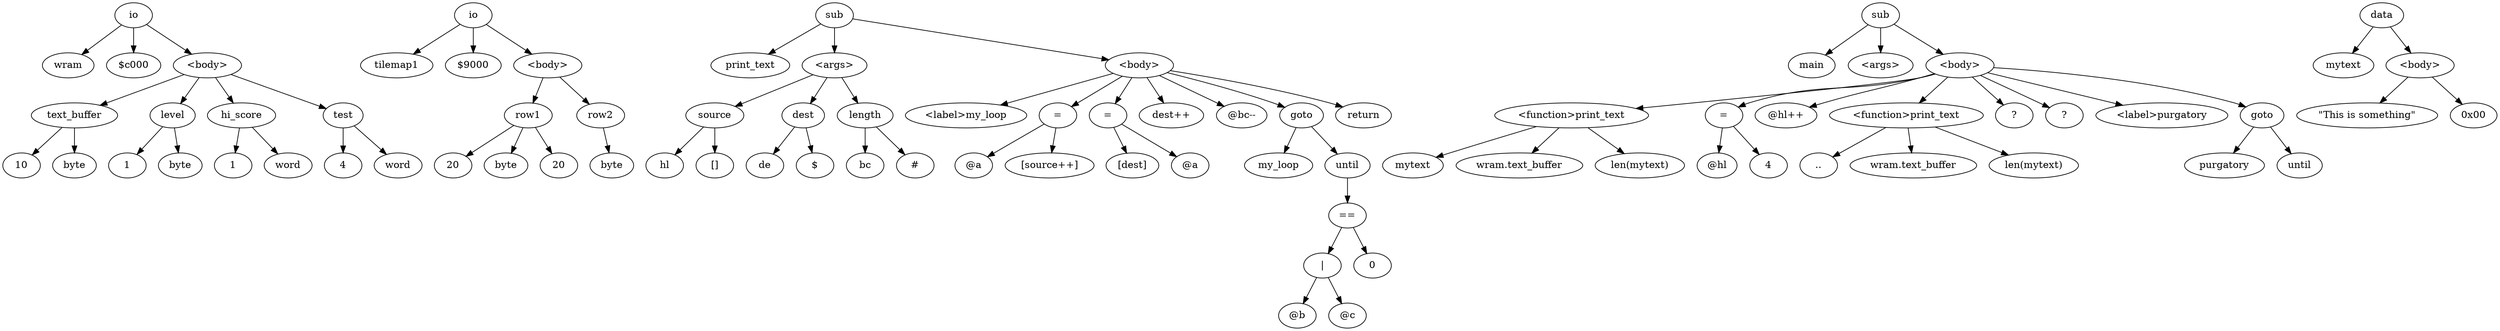 digraph test {


    ioBlock1[label="io"]
    ioBlock2[label="io"]
    subBlock1[label="sub"]
    subBlock2[label="sub"]
    dataBlock1[label="data"]

    { // io block 1
        ioBlock1Name[label="wram"]
            ioBlock1 -> ioBlock1Name
        ioBlock1Start[label="$c000"]
            ioBlock1 -> ioBlock1Start
        ioBlock1Body[label="<body>"]
            ioBlock1 -> ioBlock1Body

        ioBlock1BodyVar1[label="text_buffer"]
            ioBlock1Body -> ioBlock1BodyVar1
        ioBlock1BodyVar1Amount[label="10"]
            ioBlock1BodyVar1 -> ioBlock1BodyVar1Amount
        ioBlock1BodyVar1Unit[label="byte"]
            ioBlock1BodyVar1 -> ioBlock1BodyVar1Unit

        ioBlock1BodyVar2[label="level"]
            ioBlock1Body -> ioBlock1BodyVar2
        ioBlock1BodyVar2Amount[label="1"]
            ioBlock1BodyVar2 -> ioBlock1BodyVar2Amount
        ioBlock1BodyVar2Unit[label="byte"]
            ioBlock1BodyVar2 -> ioBlock1BodyVar2Unit

        ioBlock1BodyVar3[label="hi_score"]
            ioBlock1Body -> ioBlock1BodyVar3
        ioBlock1BodyVar3Amount[label="1"]
            ioBlock1BodyVar3 -> ioBlock1BodyVar3Amount
        ioBlock1BodyVar3Unit[label="word"]
            ioBlock1BodyVar3 -> ioBlock1BodyVar3Unit

        ioBlock1BodyVar4[label="test"]
            ioBlock1Body -> ioBlock1BodyVar4
        ioBlock1BodyVar4Amount[label="4"]
            ioBlock1BodyVar4 -> ioBlock1BodyVar4Amount
        ioBlock1BodyVar4Unit[label="word"]
            ioBlock1BodyVar4 -> ioBlock1BodyVar4Unit
    }

    { // io block 2
        ioBlock2Name[label="tilemap1"]
            ioBlock2 -> ioBlock2Name
        ioBlock2Start[label="$9000"]
            ioBlock2 -> ioBlock2Start
        ioBlock2Body[label="<body>"]
            ioBlock2 -> ioBlock2Body

        ioBlock2BodyVar1[label="row1"]
            ioBlock2Body -> ioBlock2BodyVar1
        ioBlock2BodyVar1Amount[label="20"]
            ioBlock2BodyVar1 -> ioBlock2BodyVar1Amount
        ioBlock22BodyVar1Unit[label="byte"]
            ioBlock2BodyVar1 -> ioBlock22BodyVar1Unit

        ioBlock2BodyVar2[label="row2"]
            ioBlock2Body -> ioBlock2BodyVar2
        ioBlock2BodyVar2Amount[label="20"]
            ioBlock2BodyVar1 -> ioBlock2BodyVar2Amount
        ioBlock2BodyVar2Unit[label="byte"]
            ioBlock2BodyVar2 -> ioBlock2BodyVar2Unit
    }

    { // sub 1
        subBlock1Name[label="print_text"]
            subBlock1 -> subBlock1Name
        subBlock1args[label="<args>"]
            subBlock1 -> subBlock1args
        subBlock1arg1Name[label="source"]
            subBlock1args -> subBlock1arg1Name
        subBlock1arg1Alias[label="hl"]
            subBlock1arg1Name -> subBlock1arg1Alias
        subBlock1arg1Type[label="[]"]
            subBlock1arg1Name -> subBlock1arg1Type
        subBlock1arg2Name[label="dest"]
            subBlock1args -> subBlock1arg2Name
        subBlock1arg2Alias[label="de"]
            subBlock1arg2Name -> subBlock1arg2Alias
        subBlock1arg2Type[label="$"]
            subBlock1arg2Name -> subBlock1arg2Type
        subBlock1arg3Name[label="length"]
            subBlock1args -> subBlock1arg3Name
        subBlock1arg3Alias[label="bc"]
            subBlock1arg3Name -> subBlock1arg3Alias
        subBlock1arg3Type[label="#"]
            subBlock1arg3Name -> subBlock1arg3Type

        subBlock1Body[label="<body>"]
            subBlock1 -> subBlock1Body

        subBlock1Statement1[label="<label>my_loop"]
            subBlock1Body -> subBlock1Statement1
        subBlock1Statement2[label="="]
            subBlock1Body -> subBlock1Statement2
        subBlock1Statement2L[label="@a"]
            subBlock1Statement2 -> subBlock1Statement2L
        subBlock1Statement2R[label="[source++]"]
            subBlock1Statement2 -> subBlock1Statement2R
        subBlock1Statement3[label="="]
            subBlock1Body -> subBlock1Statement3
        subBlock1Statement3L[label="[dest]"]
            subBlock1Statement3 -> subBlock1Statement3L
        subBlock1Statement3R[label="@a"]
            subBlock1Statement3 -> subBlock1Statement3R
        subBlock1Statement4[label="dest++"]
            subBlock1Body -> subBlock1Statement4
        subBlock1Statement5[label="@bc--"]
            subBlock1Body -> subBlock1Statement5
        subBlock1Statement6[label="goto"]
            subBlock1Body -> subBlock1Statement6
        subBlock1Statement6a[label="my_loop"]
            subBlock1Statement6 -> subBlock1Statement6a
        subBlock1Statement6b[label="until"]
            subBlock1Statement6 -> subBlock1Statement6b
        subBlock1Statement6ba[label="=="]
            subBlock1Statement6b -> subBlock1Statement6ba
        subBlock1Statement6baL[label="|"]
            subBlock1Statement6ba -> subBlock1Statement6baL
        subBlock1Statement6baLa[label="@b"]
            subBlock1Statement6baL -> subBlock1Statement6baLa
        subBlock1Statement6baLb[label="@c"]
            subBlock1Statement6baL -> subBlock1Statement6baLb
        subBlock1Statement6baR[label="0"]
            subBlock1Statement6ba -> subBlock1Statement6baR
        subBlock1Return[label="return"]
            subBlock1Body -> subBlock1Return
    }

    { // sub 2
        subBlock2Name[label="main"]
            subBlock2 -> subBlock2Name
        subBlock2args[label="<args>"]
            subBlock2 -> subBlock2args
        subBlock2Body[label="<body>"]
            subBlock2 -> subBlock2Body

        subBlock2Statement1[label="<function>print_text"]
            subBlock2Body -> subBlock2Statement1
        subBlock2Statement1Arg1[label="mytext"]
            subBlock2Statement1 -> subBlock2Statement1Arg1
        subBlock2Statement1Arg2[label="wram.text_buffer"]
            subBlock2Statement1 -> subBlock2Statement1Arg2
        subBlock2Statement1Arg3[label="len(mytext)"]
            subBlock2Statement1 -> subBlock2Statement1Arg3

        subBlock2Statement2[label="="]
            subBlock2Body -> subBlock2Statement2
        subBlock2Statement2L[label="@hl"]
            subBlock2Statement2 -> subBlock2Statement2L
        subBlock2Statement2R[label="4"]
            subBlock2Statement2 -> subBlock2Statement2R

        subBlock2Statement3[label="@hl++"]
            subBlock2Body -> subBlock2Statement3

        subBlock2Statement4[label="<function>print_text"]
            subBlock2Body -> subBlock2Statement4
        subBlock2Statement4Arg1[label=".."]
            subBlock2Statement4 -> subBlock2Statement4Arg1
        subBlock2Statement4Arg2[label="wram.text_buffer"]
            subBlock2Statement4 -> subBlock2Statement4Arg2
        subBlock2Statement4Arg3[label="len(mytext)"]
            subBlock2Statement4 -> subBlock2Statement4Arg3

        subBlock2Statement5[label="?"]
            subBlock2Body -> subBlock2Statement5
        subBlock2Statement6[label="?"]
            subBlock2Body -> subBlock2Statement6

        subBlock2Statement7[label="<label>purgatory"]
            subBlock2Body -> subBlock2Statement7

        subBlock2Statement8[label="goto"]
            subBlock2Body -> subBlock2Statement8
        subBlock2Statement8Arg1[label="purgatory"]
            subBlock2Statement8 -> subBlock2Statement8Arg1
        subBlock2Statement8Arg2[label="until"]
            subBlock2Statement8 -> subBlock2Statement8Arg2
    }

    { // data 1
        dataBlock1Name[label="mytext"]
            dataBlock1 -> dataBlock1Name
        dataBlock1Body[label="<body>"]
            dataBlock1 -> dataBlock1Body
        dataBlock1BodyText1[label="\"This is something\""]
            dataBlock1Body -> dataBlock1BodyText1
        dataBlock1BodyText2[label="0x00"]
            dataBlock1Body -> dataBlock1BodyText2
    }
}
